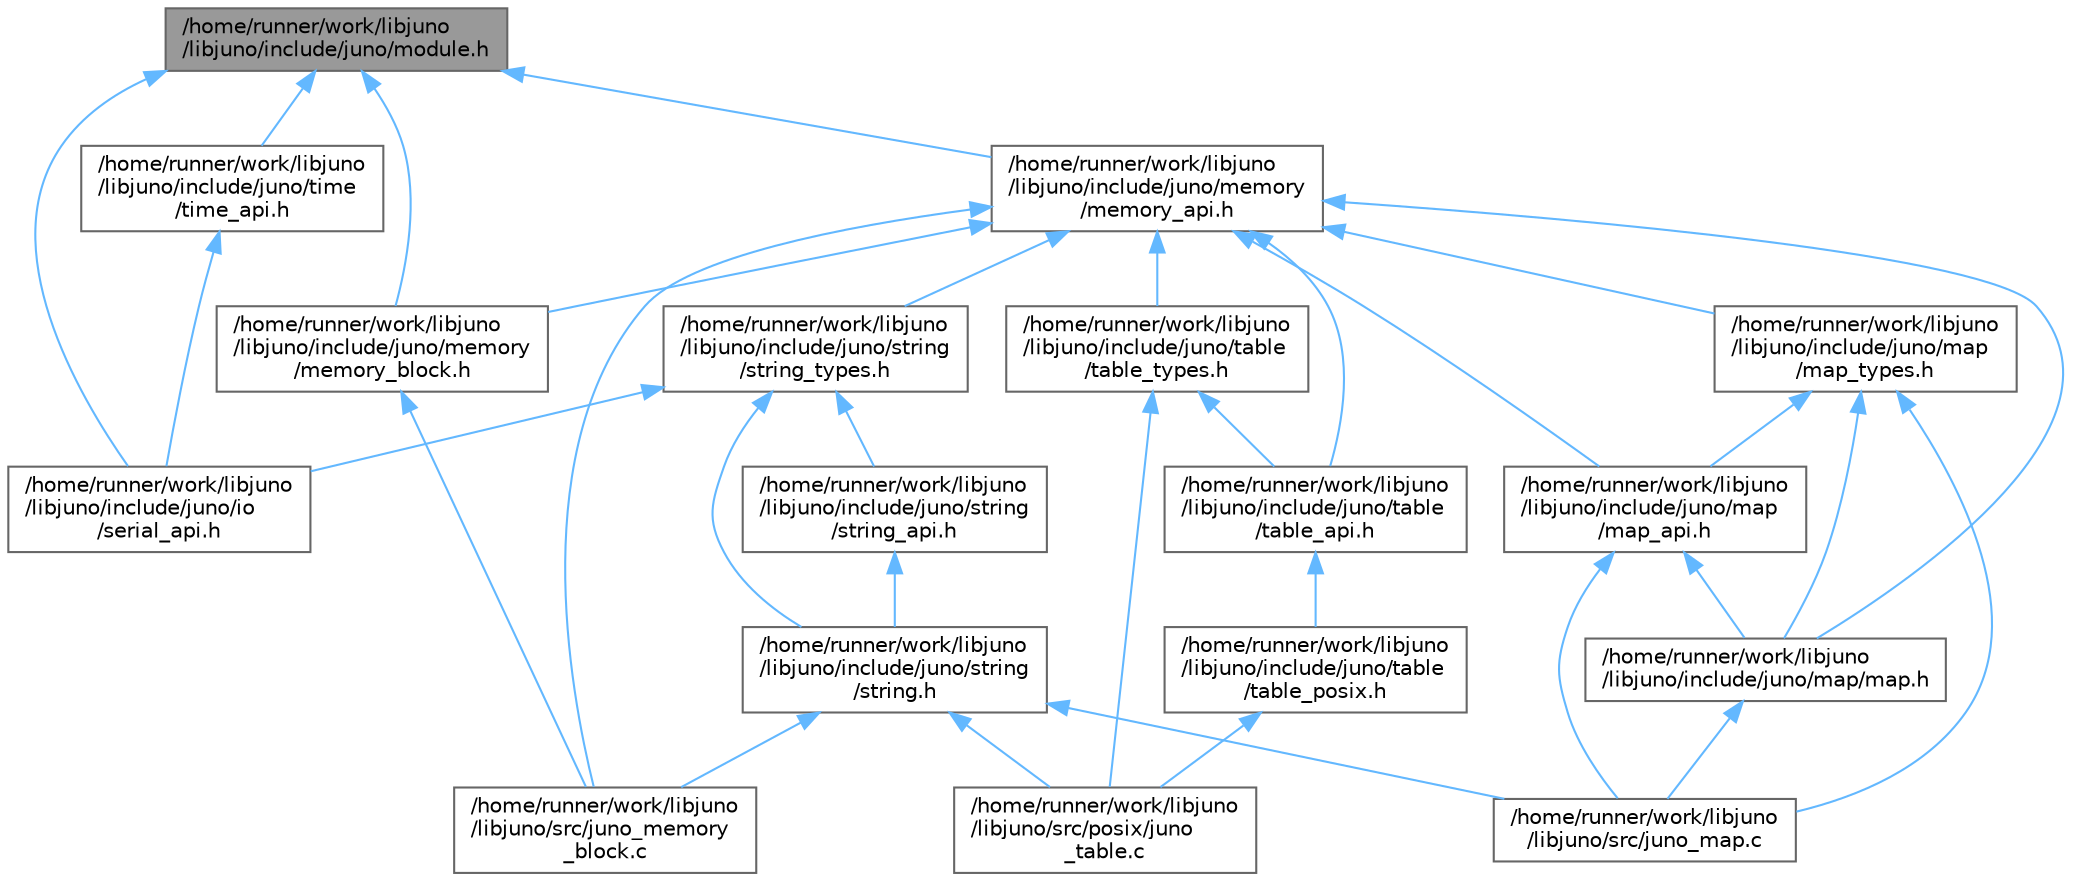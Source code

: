 digraph "/home/runner/work/libjuno/libjuno/include/juno/module.h"
{
 // LATEX_PDF_SIZE
  bgcolor="transparent";
  edge [fontname=Helvetica,fontsize=10,labelfontname=Helvetica,labelfontsize=10];
  node [fontname=Helvetica,fontsize=10,shape=box,height=0.2,width=0.4];
  Node1 [id="Node000001",label="/home/runner/work/libjuno\l/libjuno/include/juno/module.h",height=0.2,width=0.4,color="gray40", fillcolor="grey60", style="filled", fontcolor="black",tooltip=" "];
  Node1 -> Node2 [id="edge1_Node000001_Node000002",dir="back",color="steelblue1",style="solid",tooltip=" "];
  Node2 [id="Node000002",label="/home/runner/work/libjuno\l/libjuno/include/juno/io\l/serial_api.h",height=0.2,width=0.4,color="grey40", fillcolor="white", style="filled",URL="$serial__api_8h.html",tooltip=" "];
  Node1 -> Node3 [id="edge2_Node000001_Node000003",dir="back",color="steelblue1",style="solid",tooltip=" "];
  Node3 [id="Node000003",label="/home/runner/work/libjuno\l/libjuno/include/juno/memory\l/memory_api.h",height=0.2,width=0.4,color="grey40", fillcolor="white", style="filled",URL="$memory__api_8h.html",tooltip=" "];
  Node3 -> Node4 [id="edge3_Node000003_Node000004",dir="back",color="steelblue1",style="solid",tooltip=" "];
  Node4 [id="Node000004",label="/home/runner/work/libjuno\l/libjuno/include/juno/map/map.h",height=0.2,width=0.4,color="grey40", fillcolor="white", style="filled",URL="$map_8h.html",tooltip=" "];
  Node4 -> Node5 [id="edge4_Node000004_Node000005",dir="back",color="steelblue1",style="solid",tooltip=" "];
  Node5 [id="Node000005",label="/home/runner/work/libjuno\l/libjuno/src/juno_map.c",height=0.2,width=0.4,color="grey40", fillcolor="white", style="filled",URL="$juno__map_8c.html",tooltip=" "];
  Node3 -> Node6 [id="edge5_Node000003_Node000006",dir="back",color="steelblue1",style="solid",tooltip=" "];
  Node6 [id="Node000006",label="/home/runner/work/libjuno\l/libjuno/include/juno/map\l/map_api.h",height=0.2,width=0.4,color="grey40", fillcolor="white", style="filled",URL="$map__api_8h.html",tooltip=" "];
  Node6 -> Node4 [id="edge6_Node000006_Node000004",dir="back",color="steelblue1",style="solid",tooltip=" "];
  Node6 -> Node5 [id="edge7_Node000006_Node000005",dir="back",color="steelblue1",style="solid",tooltip=" "];
  Node3 -> Node7 [id="edge8_Node000003_Node000007",dir="back",color="steelblue1",style="solid",tooltip=" "];
  Node7 [id="Node000007",label="/home/runner/work/libjuno\l/libjuno/include/juno/map\l/map_types.h",height=0.2,width=0.4,color="grey40", fillcolor="white", style="filled",URL="$map__types_8h.html",tooltip=" "];
  Node7 -> Node4 [id="edge9_Node000007_Node000004",dir="back",color="steelblue1",style="solid",tooltip=" "];
  Node7 -> Node6 [id="edge10_Node000007_Node000006",dir="back",color="steelblue1",style="solid",tooltip=" "];
  Node7 -> Node5 [id="edge11_Node000007_Node000005",dir="back",color="steelblue1",style="solid",tooltip=" "];
  Node3 -> Node8 [id="edge12_Node000003_Node000008",dir="back",color="steelblue1",style="solid",tooltip=" "];
  Node8 [id="Node000008",label="/home/runner/work/libjuno\l/libjuno/include/juno/memory\l/memory_block.h",height=0.2,width=0.4,color="grey40", fillcolor="white", style="filled",URL="$memory__block_8h.html",tooltip=" "];
  Node8 -> Node9 [id="edge13_Node000008_Node000009",dir="back",color="steelblue1",style="solid",tooltip=" "];
  Node9 [id="Node000009",label="/home/runner/work/libjuno\l/libjuno/src/juno_memory\l_block.c",height=0.2,width=0.4,color="grey40", fillcolor="white", style="filled",URL="$juno__memory__block_8c.html",tooltip=" "];
  Node3 -> Node10 [id="edge14_Node000003_Node000010",dir="back",color="steelblue1",style="solid",tooltip=" "];
  Node10 [id="Node000010",label="/home/runner/work/libjuno\l/libjuno/include/juno/string\l/string_types.h",height=0.2,width=0.4,color="grey40", fillcolor="white", style="filled",URL="$string__types_8h.html",tooltip=" "];
  Node10 -> Node2 [id="edge15_Node000010_Node000002",dir="back",color="steelblue1",style="solid",tooltip=" "];
  Node10 -> Node11 [id="edge16_Node000010_Node000011",dir="back",color="steelblue1",style="solid",tooltip=" "];
  Node11 [id="Node000011",label="/home/runner/work/libjuno\l/libjuno/include/juno/string\l/string.h",height=0.2,width=0.4,color="grey40", fillcolor="white", style="filled",URL="$string_8h.html",tooltip=" "];
  Node11 -> Node5 [id="edge17_Node000011_Node000005",dir="back",color="steelblue1",style="solid",tooltip=" "];
  Node11 -> Node9 [id="edge18_Node000011_Node000009",dir="back",color="steelblue1",style="solid",tooltip=" "];
  Node11 -> Node12 [id="edge19_Node000011_Node000012",dir="back",color="steelblue1",style="solid",tooltip=" "];
  Node12 [id="Node000012",label="/home/runner/work/libjuno\l/libjuno/src/posix/juno\l_table.c",height=0.2,width=0.4,color="grey40", fillcolor="white", style="filled",URL="$juno__table_8c.html",tooltip=" "];
  Node10 -> Node13 [id="edge20_Node000010_Node000013",dir="back",color="steelblue1",style="solid",tooltip=" "];
  Node13 [id="Node000013",label="/home/runner/work/libjuno\l/libjuno/include/juno/string\l/string_api.h",height=0.2,width=0.4,color="grey40", fillcolor="white", style="filled",URL="$string__api_8h.html",tooltip=" "];
  Node13 -> Node11 [id="edge21_Node000013_Node000011",dir="back",color="steelblue1",style="solid",tooltip=" "];
  Node3 -> Node14 [id="edge22_Node000003_Node000014",dir="back",color="steelblue1",style="solid",tooltip=" "];
  Node14 [id="Node000014",label="/home/runner/work/libjuno\l/libjuno/include/juno/table\l/table_api.h",height=0.2,width=0.4,color="grey40", fillcolor="white", style="filled",URL="$table__api_8h.html",tooltip=" "];
  Node14 -> Node15 [id="edge23_Node000014_Node000015",dir="back",color="steelblue1",style="solid",tooltip=" "];
  Node15 [id="Node000015",label="/home/runner/work/libjuno\l/libjuno/include/juno/table\l/table_posix.h",height=0.2,width=0.4,color="grey40", fillcolor="white", style="filled",URL="$table__posix_8h.html",tooltip=" "];
  Node15 -> Node12 [id="edge24_Node000015_Node000012",dir="back",color="steelblue1",style="solid",tooltip=" "];
  Node3 -> Node16 [id="edge25_Node000003_Node000016",dir="back",color="steelblue1",style="solid",tooltip=" "];
  Node16 [id="Node000016",label="/home/runner/work/libjuno\l/libjuno/include/juno/table\l/table_types.h",height=0.2,width=0.4,color="grey40", fillcolor="white", style="filled",URL="$table__types_8h.html",tooltip=" "];
  Node16 -> Node14 [id="edge26_Node000016_Node000014",dir="back",color="steelblue1",style="solid",tooltip=" "];
  Node16 -> Node12 [id="edge27_Node000016_Node000012",dir="back",color="steelblue1",style="solid",tooltip=" "];
  Node3 -> Node9 [id="edge28_Node000003_Node000009",dir="back",color="steelblue1",style="solid",tooltip=" "];
  Node1 -> Node8 [id="edge29_Node000001_Node000008",dir="back",color="steelblue1",style="solid",tooltip=" "];
  Node1 -> Node17 [id="edge30_Node000001_Node000017",dir="back",color="steelblue1",style="solid",tooltip=" "];
  Node17 [id="Node000017",label="/home/runner/work/libjuno\l/libjuno/include/juno/time\l/time_api.h",height=0.2,width=0.4,color="grey40", fillcolor="white", style="filled",URL="$time__api_8h.html",tooltip=" "];
  Node17 -> Node2 [id="edge31_Node000017_Node000002",dir="back",color="steelblue1",style="solid",tooltip=" "];
}
